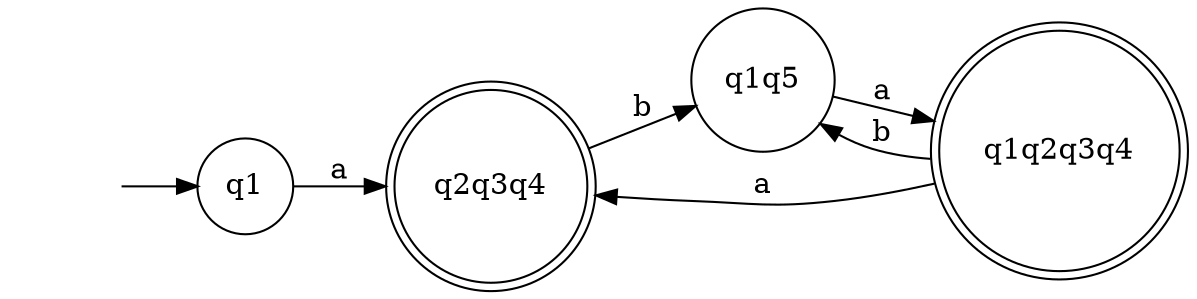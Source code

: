 digraph task3_1_dka {
    rankdir=LR;
    node [shape = doublecircle]; q2q3q4; q1q2q3q4 
    node [shape = circle];
    "" [shape = none];
    "" -> q1;
    q1 -> q2q3q4 [label = "a"];
    q2q3q4 -> q1q5 [label = "b"];
    q1q5 -> q1q2q3q4 [label = "a"];
    q1q2q3q4 -> q2q3q4 [label = "a"];
    q1q2q3q4 -> q1q5 [label = "b"];
}